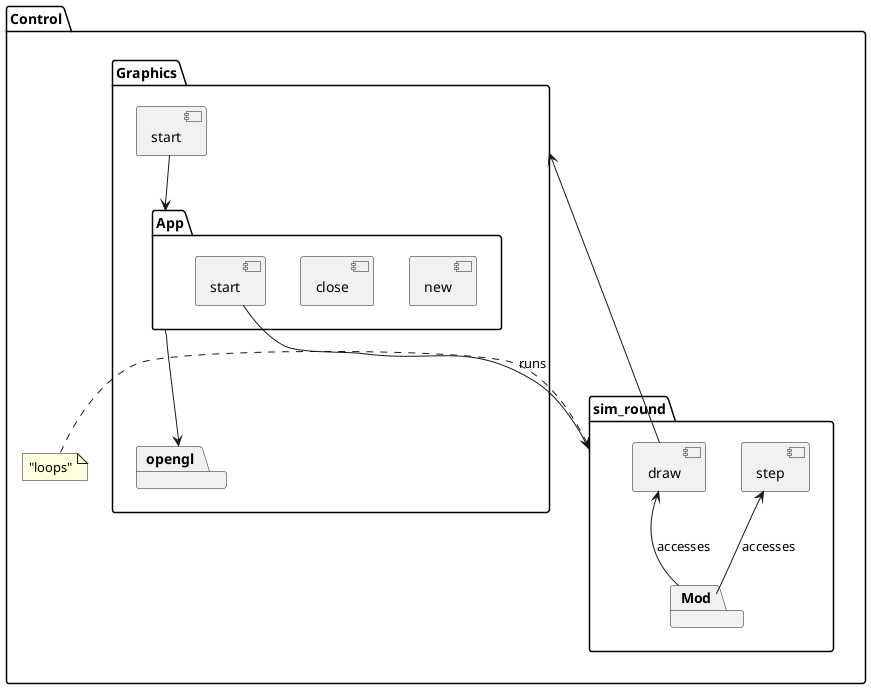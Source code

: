 @startuml control

package "Control" {

  package "sim_round" {
  [step] <-- Mod: accesses
  [draw] <-- Mod: accesses
  }
  [draw] --> Graphics

  package "Graphics" {
    package "App" {
      [new]
      [close]
      [start] --> sim_round: runs
    }
    App --> opengl
    [start] as start_fn
    start_fn --> App
  }
  note left of sim_round: "loops"
}


package "Mod" {

}

package "opengl" {

}

@enduml